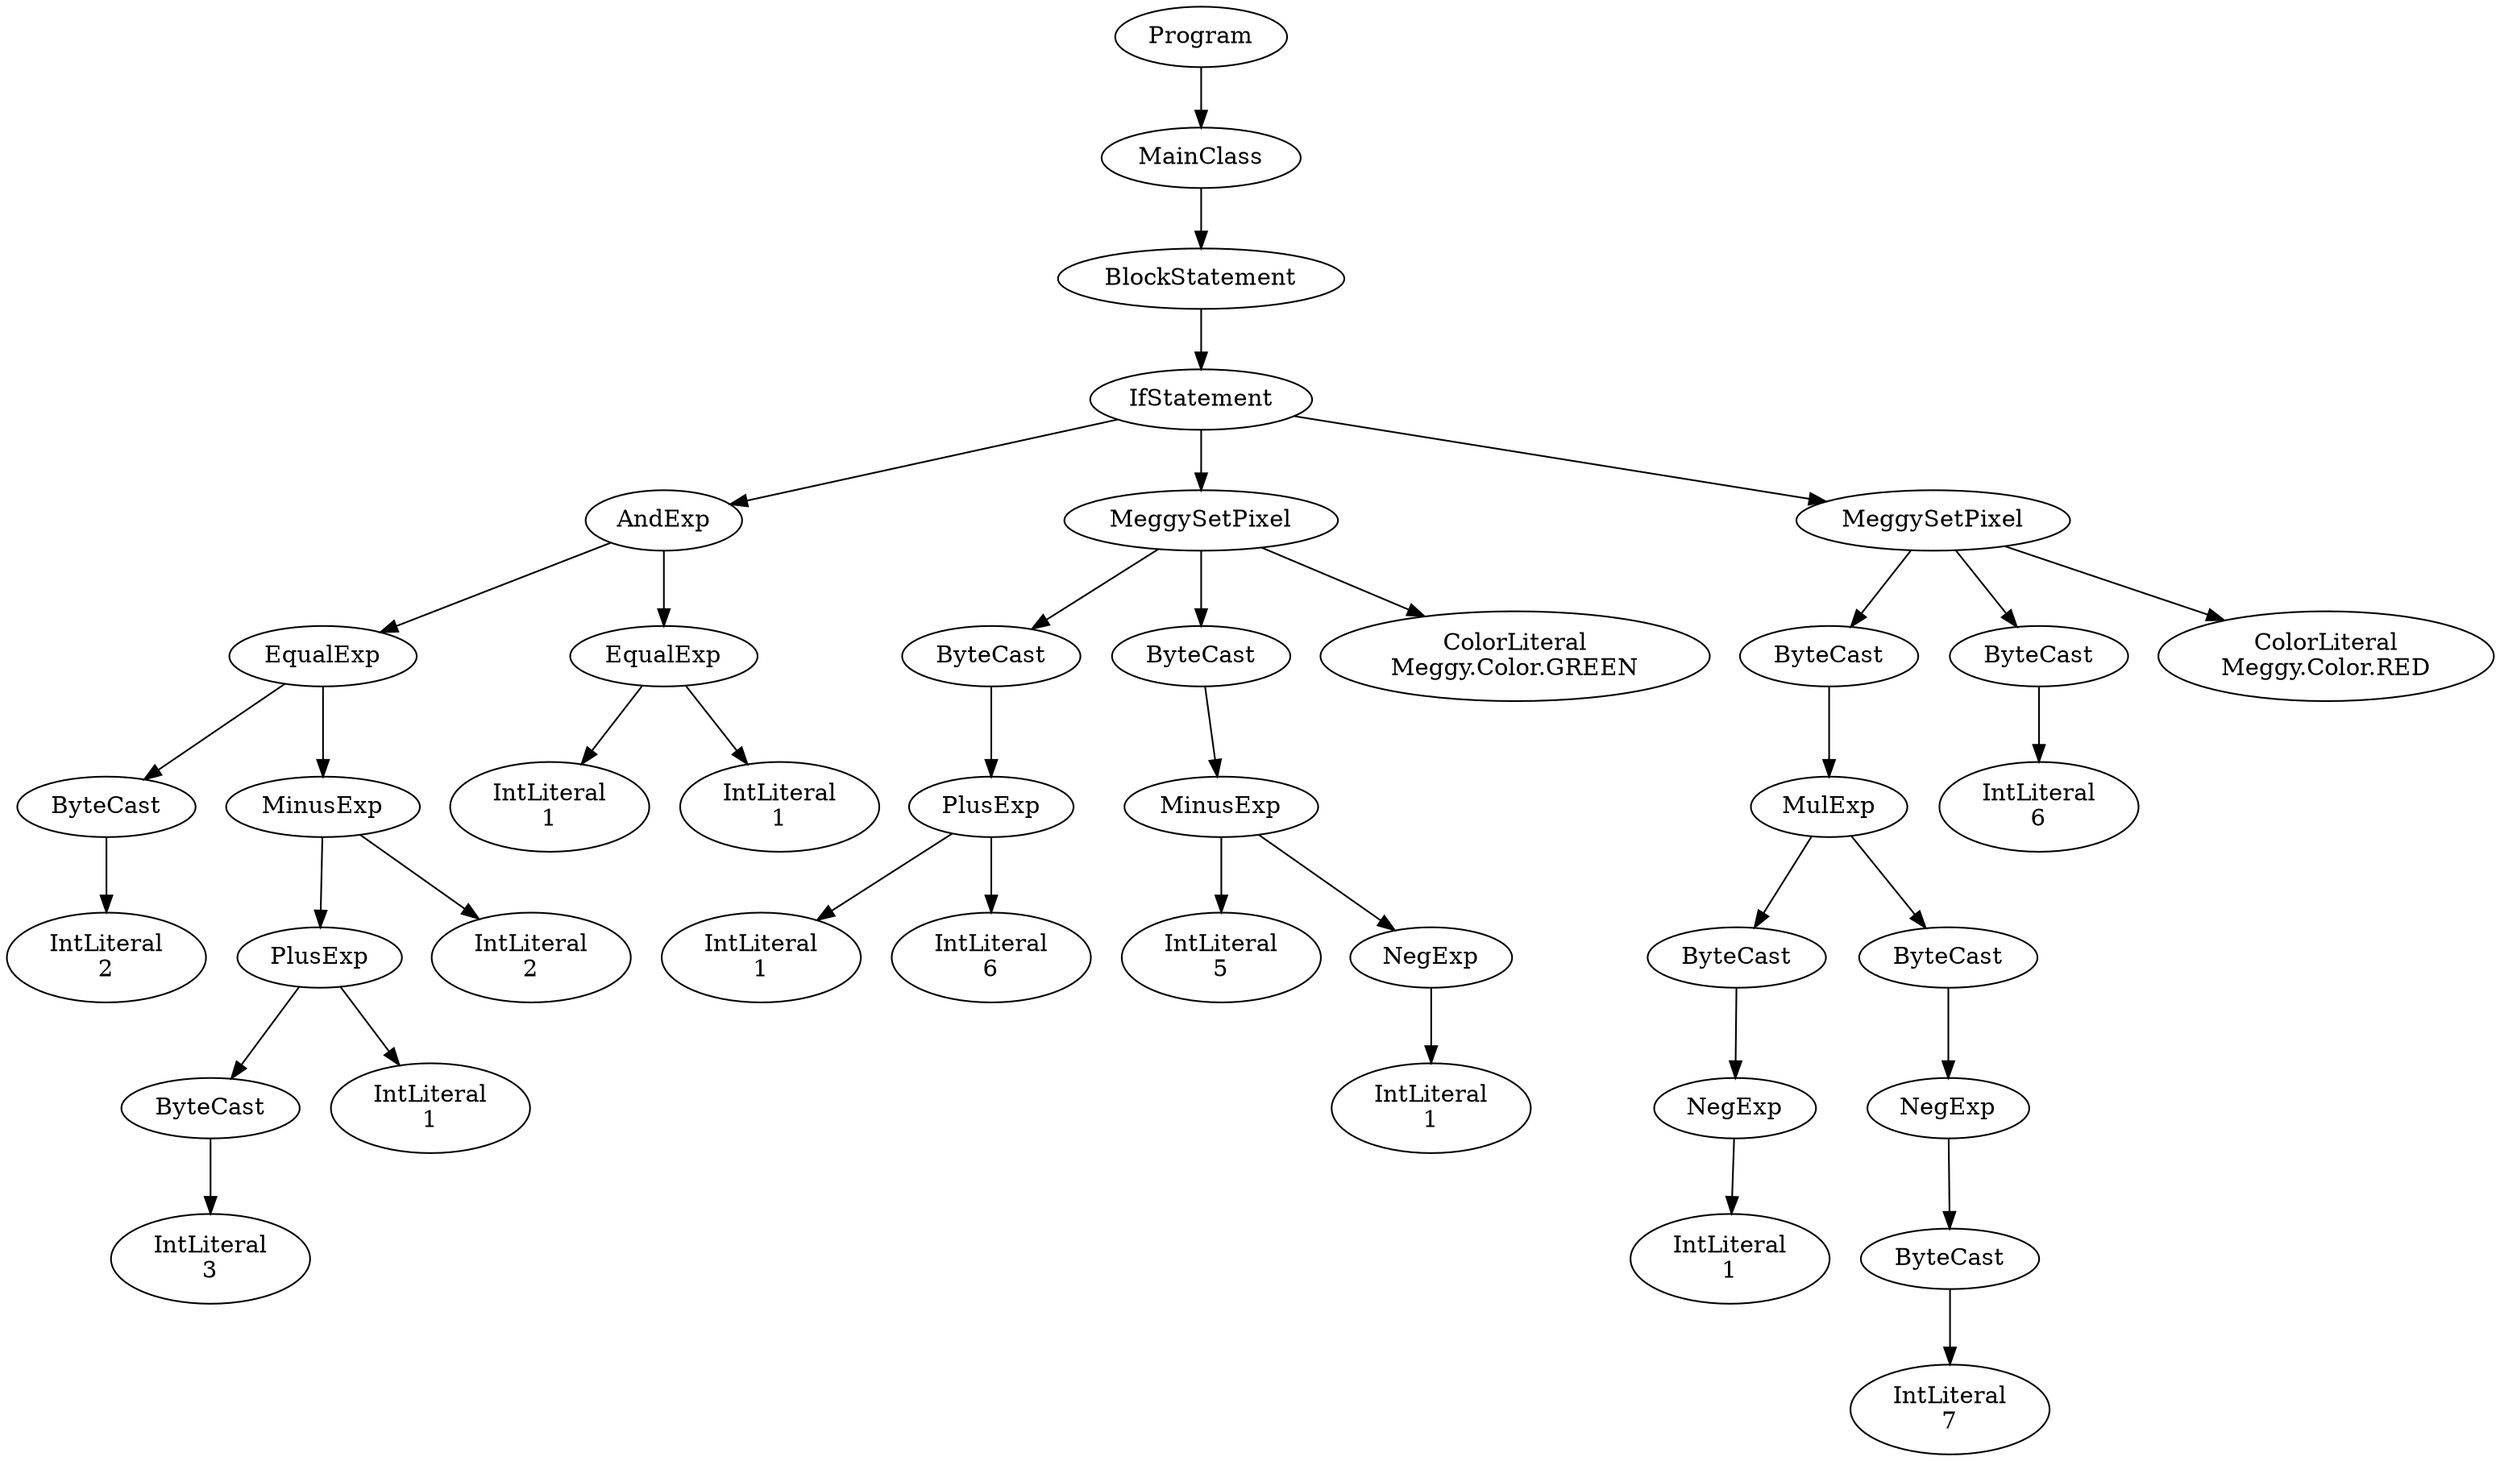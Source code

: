 digraph ASTGraph {
0 [ label="Program" ];
1 [ label="MainClass" ];
0 -> 1
2 [ label="BlockStatement" ];
1 -> 2
3 [ label="IfStatement" ];
2 -> 3
4 [ label="AndExp" ];
3 -> 4
5 [ label="EqualExp" ];
4 -> 5
6 [ label="ByteCast" ];
5 -> 6
7 [ label="IntLiteral\n2" ];
6 -> 7
8 [ label="MinusExp" ];
5 -> 8
9 [ label="PlusExp" ];
8 -> 9
10 [ label="ByteCast" ];
9 -> 10
11 [ label="IntLiteral\n3" ];
10 -> 11
12 [ label="IntLiteral\n1" ];
9 -> 12
13 [ label="IntLiteral\n2" ];
8 -> 13
14 [ label="EqualExp" ];
4 -> 14
15 [ label="IntLiteral\n1" ];
14 -> 15
16 [ label="IntLiteral\n1" ];
14 -> 16
17 [ label="MeggySetPixel" ];
3 -> 17
18 [ label="ByteCast" ];
17 -> 18
19 [ label="PlusExp" ];
18 -> 19
20 [ label="IntLiteral\n1" ];
19 -> 20
21 [ label="IntLiteral\n6" ];
19 -> 21
22 [ label="ByteCast" ];
17 -> 22
23 [ label="MinusExp" ];
22 -> 23
24 [ label="IntLiteral\n5" ];
23 -> 24
25 [ label="NegExp" ];
23 -> 25
26 [ label="IntLiteral\n1" ];
25 -> 26
27 [ label="ColorLiteral\nMeggy.Color.GREEN" ];
17 -> 27
28 [ label="MeggySetPixel" ];
3 -> 28
29 [ label="ByteCast" ];
28 -> 29
30 [ label="MulExp" ];
29 -> 30
31 [ label="ByteCast" ];
30 -> 31
32 [ label="NegExp" ];
31 -> 32
33 [ label="IntLiteral\n1" ];
32 -> 33
34 [ label="ByteCast" ];
30 -> 34
35 [ label="NegExp" ];
34 -> 35
36 [ label="ByteCast" ];
35 -> 36
37 [ label="IntLiteral\n7" ];
36 -> 37
38 [ label="ByteCast" ];
28 -> 38
39 [ label="IntLiteral\n6" ];
38 -> 39
40 [ label="ColorLiteral\nMeggy.Color.RED" ];
28 -> 40
}
